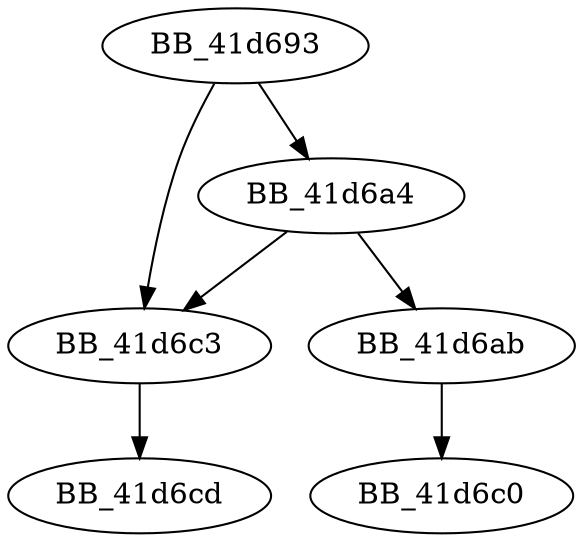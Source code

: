 DiGraph __unlock_file{
BB_41d693->BB_41d6a4
BB_41d693->BB_41d6c3
BB_41d6a4->BB_41d6ab
BB_41d6a4->BB_41d6c3
BB_41d6ab->BB_41d6c0
BB_41d6c3->BB_41d6cd
}
